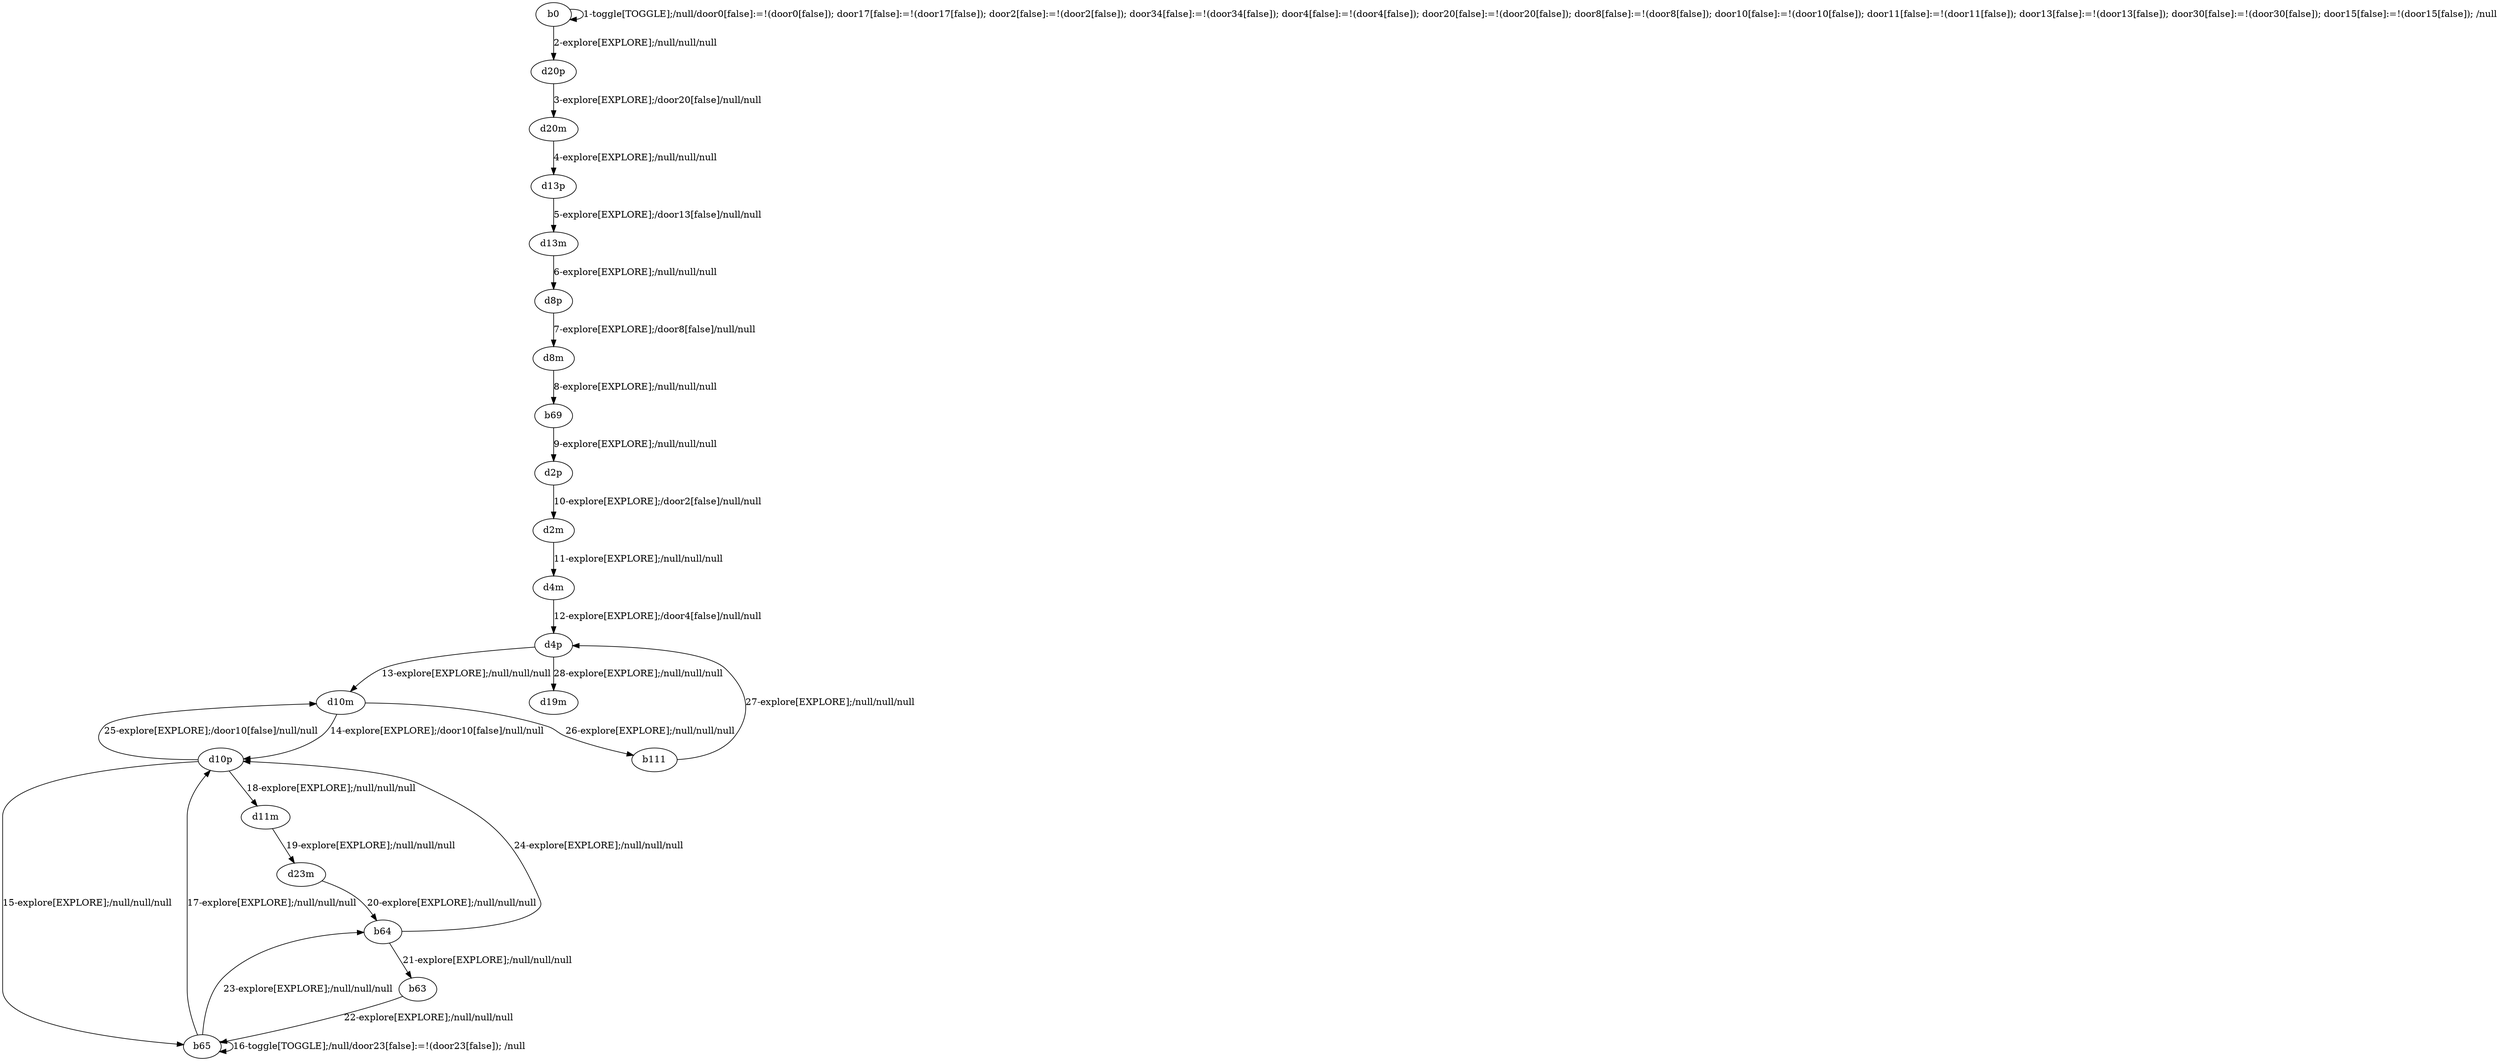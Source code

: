 # Total number of goals covered by this test: 3
# b63 --> b65
# b64 --> b63
# d23m --> b64

digraph g {
"b0" -> "b0" [label = "1-toggle[TOGGLE];/null/door0[false]:=!(door0[false]); door17[false]:=!(door17[false]); door2[false]:=!(door2[false]); door34[false]:=!(door34[false]); door4[false]:=!(door4[false]); door20[false]:=!(door20[false]); door8[false]:=!(door8[false]); door10[false]:=!(door10[false]); door11[false]:=!(door11[false]); door13[false]:=!(door13[false]); door30[false]:=!(door30[false]); door15[false]:=!(door15[false]); /null"];
"b0" -> "d20p" [label = "2-explore[EXPLORE];/null/null/null"];
"d20p" -> "d20m" [label = "3-explore[EXPLORE];/door20[false]/null/null"];
"d20m" -> "d13p" [label = "4-explore[EXPLORE];/null/null/null"];
"d13p" -> "d13m" [label = "5-explore[EXPLORE];/door13[false]/null/null"];
"d13m" -> "d8p" [label = "6-explore[EXPLORE];/null/null/null"];
"d8p" -> "d8m" [label = "7-explore[EXPLORE];/door8[false]/null/null"];
"d8m" -> "b69" [label = "8-explore[EXPLORE];/null/null/null"];
"b69" -> "d2p" [label = "9-explore[EXPLORE];/null/null/null"];
"d2p" -> "d2m" [label = "10-explore[EXPLORE];/door2[false]/null/null"];
"d2m" -> "d4m" [label = "11-explore[EXPLORE];/null/null/null"];
"d4m" -> "d4p" [label = "12-explore[EXPLORE];/door4[false]/null/null"];
"d4p" -> "d10m" [label = "13-explore[EXPLORE];/null/null/null"];
"d10m" -> "d10p" [label = "14-explore[EXPLORE];/door10[false]/null/null"];
"d10p" -> "b65" [label = "15-explore[EXPLORE];/null/null/null"];
"b65" -> "b65" [label = "16-toggle[TOGGLE];/null/door23[false]:=!(door23[false]); /null"];
"b65" -> "d10p" [label = "17-explore[EXPLORE];/null/null/null"];
"d10p" -> "d11m" [label = "18-explore[EXPLORE];/null/null/null"];
"d11m" -> "d23m" [label = "19-explore[EXPLORE];/null/null/null"];
"d23m" -> "b64" [label = "20-explore[EXPLORE];/null/null/null"];
"b64" -> "b63" [label = "21-explore[EXPLORE];/null/null/null"];
"b63" -> "b65" [label = "22-explore[EXPLORE];/null/null/null"];
"b65" -> "b64" [label = "23-explore[EXPLORE];/null/null/null"];
"b64" -> "d10p" [label = "24-explore[EXPLORE];/null/null/null"];
"d10p" -> "d10m" [label = "25-explore[EXPLORE];/door10[false]/null/null"];
"d10m" -> "b111" [label = "26-explore[EXPLORE];/null/null/null"];
"b111" -> "d4p" [label = "27-explore[EXPLORE];/null/null/null"];
"d4p" -> "d19m" [label = "28-explore[EXPLORE];/null/null/null"];
}